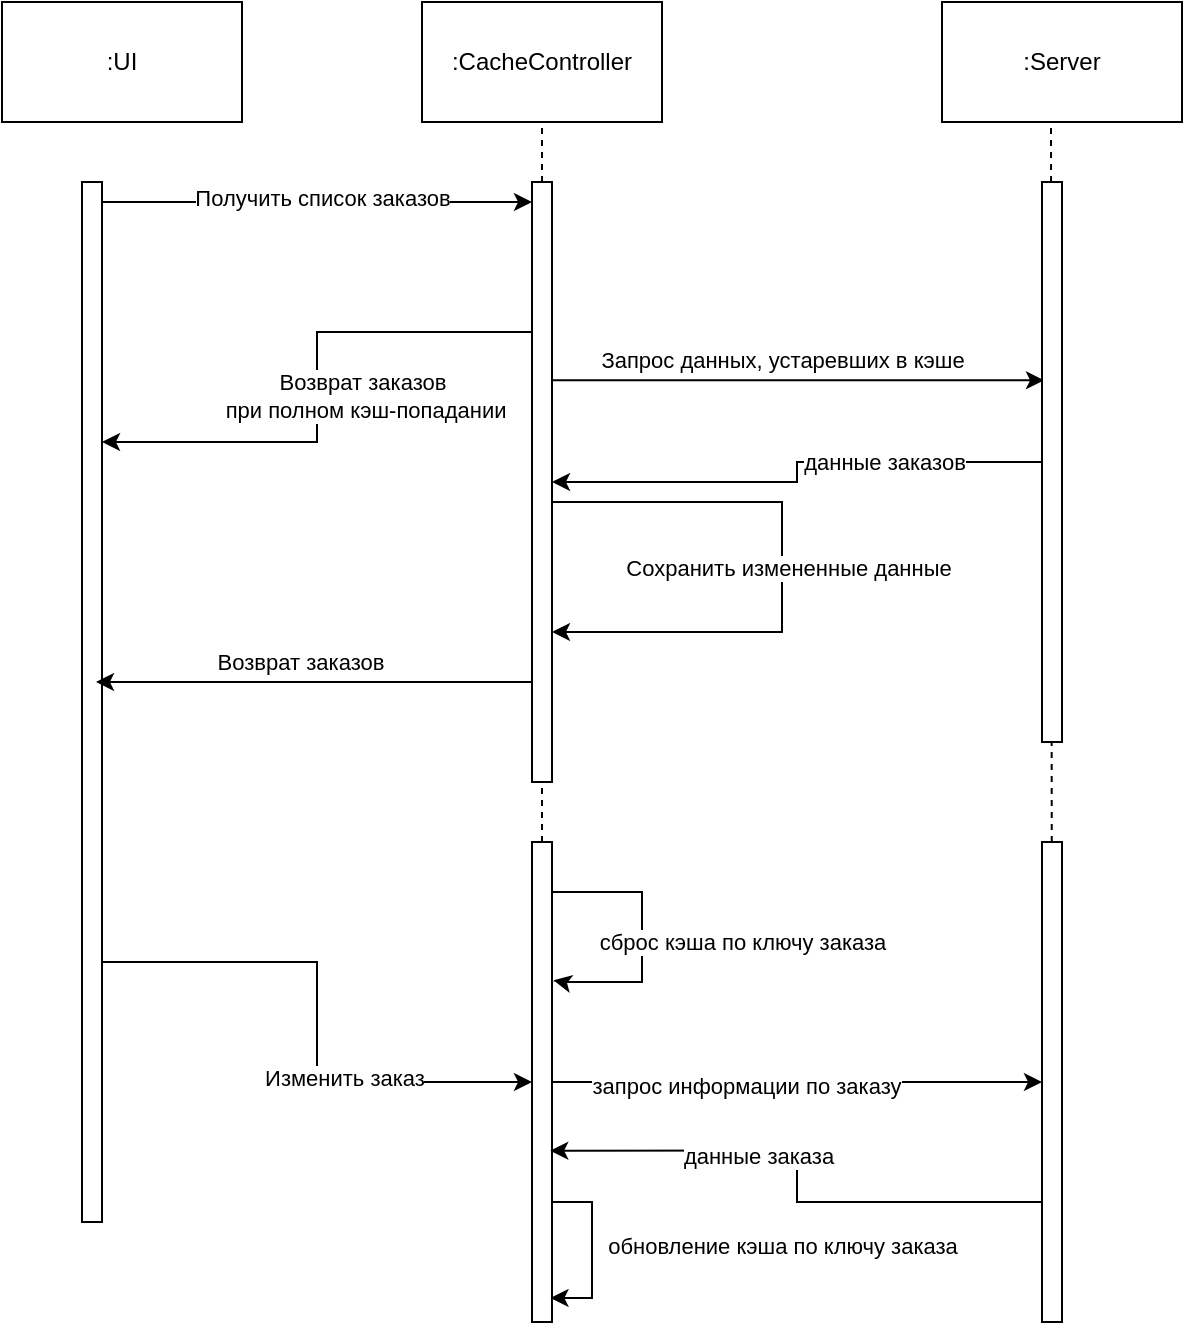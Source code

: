 <mxfile version="26.0.16">
  <diagram name="Страница — 1" id="8VhM9ABel-0-YZxPnkQ5">
    <mxGraphModel dx="1440" dy="2014" grid="1" gridSize="10" guides="1" tooltips="1" connect="1" arrows="1" fold="1" page="1" pageScale="1" pageWidth="827" pageHeight="1169" math="0" shadow="0">
      <root>
        <mxCell id="0" />
        <mxCell id="1" parent="0" />
        <mxCell id="Lla-iXu8tWMVxZyF6GUl-21" value="" style="endArrow=none;dashed=1;html=1;rounded=0;entryX=0.5;entryY=1;entryDx=0;entryDy=0;" edge="1" parent="1" source="Lla-iXu8tWMVxZyF6GUl-29">
          <mxGeometry width="50" height="50" relative="1" as="geometry">
            <mxPoint x="534.5" y="-500" as="sourcePoint" />
            <mxPoint x="534.5" y="-1040" as="targetPoint" />
          </mxGeometry>
        </mxCell>
        <mxCell id="Lla-iXu8tWMVxZyF6GUl-20" value="" style="endArrow=none;dashed=1;html=1;rounded=0;entryX=0.5;entryY=1;entryDx=0;entryDy=0;" edge="1" parent="1" source="Lla-iXu8tWMVxZyF6GUl-22" target="Lla-iXu8tWMVxZyF6GUl-5">
          <mxGeometry width="50" height="50" relative="1" as="geometry">
            <mxPoint x="280" y="-500" as="sourcePoint" />
            <mxPoint x="440" y="-780" as="targetPoint" />
          </mxGeometry>
        </mxCell>
        <mxCell id="Lla-iXu8tWMVxZyF6GUl-3" value=":UI" style="rounded=0;whiteSpace=wrap;html=1;" vertex="1" parent="1">
          <mxGeometry x="10" y="-1100" width="120" height="60" as="geometry" />
        </mxCell>
        <mxCell id="Lla-iXu8tWMVxZyF6GUl-4" value=":Server" style="rounded=0;whiteSpace=wrap;html=1;" vertex="1" parent="1">
          <mxGeometry x="480" y="-1100" width="120" height="60" as="geometry" />
        </mxCell>
        <mxCell id="Lla-iXu8tWMVxZyF6GUl-5" value=":CacheController" style="rounded=0;whiteSpace=wrap;html=1;" vertex="1" parent="1">
          <mxGeometry x="220" y="-1100" width="120" height="60" as="geometry" />
        </mxCell>
        <mxCell id="Lla-iXu8tWMVxZyF6GUl-9" style="edgeStyle=orthogonalEdgeStyle;rounded=0;orthogonalLoop=1;jettySize=auto;html=1;exitX=1;exitY=0;exitDx=0;exitDy=0;entryX=0;entryY=0;entryDx=0;entryDy=0;" edge="1" parent="1">
          <mxGeometry relative="1" as="geometry">
            <mxPoint x="60" y="-1000.0" as="sourcePoint" />
            <mxPoint x="275" y="-1000" as="targetPoint" />
          </mxGeometry>
        </mxCell>
        <mxCell id="Lla-iXu8tWMVxZyF6GUl-10" value="Получить список заказов" style="edgeLabel;html=1;align=center;verticalAlign=middle;resizable=0;points=[];" vertex="1" connectable="0" parent="Lla-iXu8tWMVxZyF6GUl-9">
          <mxGeometry x="-0.293" y="2" relative="1" as="geometry">
            <mxPoint x="34" as="offset" />
          </mxGeometry>
        </mxCell>
        <mxCell id="Lla-iXu8tWMVxZyF6GUl-24" style="edgeStyle=orthogonalEdgeStyle;rounded=0;orthogonalLoop=1;jettySize=auto;html=1;exitX=1;exitY=0.75;exitDx=0;exitDy=0;entryX=0;entryY=0.5;entryDx=0;entryDy=0;" edge="1" parent="1" source="Lla-iXu8tWMVxZyF6GUl-6" target="Lla-iXu8tWMVxZyF6GUl-22">
          <mxGeometry relative="1" as="geometry" />
        </mxCell>
        <mxCell id="Lla-iXu8tWMVxZyF6GUl-25" value="Изменить заказ" style="edgeLabel;html=1;align=center;verticalAlign=middle;resizable=0;points=[];" vertex="1" connectable="0" parent="Lla-iXu8tWMVxZyF6GUl-24">
          <mxGeometry x="0.312" y="3" relative="1" as="geometry">
            <mxPoint y="1" as="offset" />
          </mxGeometry>
        </mxCell>
        <mxCell id="Lla-iXu8tWMVxZyF6GUl-6" value="" style="rounded=0;whiteSpace=wrap;html=1;" vertex="1" parent="1">
          <mxGeometry x="50" y="-1010" width="10" height="520" as="geometry" />
        </mxCell>
        <mxCell id="Lla-iXu8tWMVxZyF6GUl-11" style="edgeStyle=orthogonalEdgeStyle;rounded=0;orthogonalLoop=1;jettySize=auto;html=1;exitX=1;exitY=0.25;exitDx=0;exitDy=0;entryX=0.1;entryY=0.354;entryDx=0;entryDy=0;entryPerimeter=0;" edge="1" parent="1" source="Lla-iXu8tWMVxZyF6GUl-7" target="Lla-iXu8tWMVxZyF6GUl-8">
          <mxGeometry relative="1" as="geometry">
            <Array as="points">
              <mxPoint x="285" y="-911" />
            </Array>
          </mxGeometry>
        </mxCell>
        <mxCell id="Lla-iXu8tWMVxZyF6GUl-12" value="Запрос данных, устаревших в кэше" style="edgeLabel;html=1;align=center;verticalAlign=middle;resizable=0;points=[];" vertex="1" connectable="0" parent="Lla-iXu8tWMVxZyF6GUl-11">
          <mxGeometry x="-0.241" y="1" relative="1" as="geometry">
            <mxPoint x="36" y="-9" as="offset" />
          </mxGeometry>
        </mxCell>
        <mxCell id="Lla-iXu8tWMVxZyF6GUl-15" style="edgeStyle=orthogonalEdgeStyle;rounded=0;orthogonalLoop=1;jettySize=auto;html=1;exitX=0;exitY=0.25;exitDx=0;exitDy=0;entryX=1;entryY=0.25;entryDx=0;entryDy=0;" edge="1" parent="1" source="Lla-iXu8tWMVxZyF6GUl-7" target="Lla-iXu8tWMVxZyF6GUl-6">
          <mxGeometry relative="1" as="geometry" />
        </mxCell>
        <mxCell id="Lla-iXu8tWMVxZyF6GUl-16" value="Возврат заказов&lt;div&gt;&amp;nbsp;при полном кэш-попадании&lt;/div&gt;" style="edgeLabel;html=1;align=center;verticalAlign=middle;resizable=0;points=[];" vertex="1" connectable="0" parent="Lla-iXu8tWMVxZyF6GUl-15">
          <mxGeometry x="0.181" relative="1" as="geometry">
            <mxPoint x="22" y="-20" as="offset" />
          </mxGeometry>
        </mxCell>
        <mxCell id="Lla-iXu8tWMVxZyF6GUl-18" style="edgeStyle=orthogonalEdgeStyle;rounded=0;orthogonalLoop=1;jettySize=auto;html=1;exitX=0;exitY=1;exitDx=0;exitDy=0;" edge="1" parent="1">
          <mxGeometry relative="1" as="geometry">
            <mxPoint x="285" y="-760.0" as="sourcePoint" />
            <mxPoint x="57" y="-760" as="targetPoint" />
            <Array as="points">
              <mxPoint x="170" y="-760" />
              <mxPoint x="170" y="-760" />
            </Array>
          </mxGeometry>
        </mxCell>
        <mxCell id="Lla-iXu8tWMVxZyF6GUl-19" value="Возврат заказов" style="edgeLabel;html=1;align=center;verticalAlign=middle;resizable=0;points=[];" vertex="1" connectable="0" parent="Lla-iXu8tWMVxZyF6GUl-18">
          <mxGeometry x="0.105" y="-3" relative="1" as="geometry">
            <mxPoint y="-7" as="offset" />
          </mxGeometry>
        </mxCell>
        <mxCell id="Lla-iXu8tWMVxZyF6GUl-7" value="" style="rounded=0;whiteSpace=wrap;html=1;" vertex="1" parent="1">
          <mxGeometry x="275" y="-1010" width="10" height="300" as="geometry" />
        </mxCell>
        <mxCell id="Lla-iXu8tWMVxZyF6GUl-34" style="edgeStyle=orthogonalEdgeStyle;rounded=0;orthogonalLoop=1;jettySize=auto;html=1;exitX=0;exitY=0.5;exitDx=0;exitDy=0;entryX=1;entryY=0.5;entryDx=0;entryDy=0;" edge="1" parent="1" source="Lla-iXu8tWMVxZyF6GUl-8" target="Lla-iXu8tWMVxZyF6GUl-7">
          <mxGeometry relative="1" as="geometry" />
        </mxCell>
        <mxCell id="Lla-iXu8tWMVxZyF6GUl-35" value="данные заказов" style="edgeLabel;html=1;align=center;verticalAlign=middle;resizable=0;points=[];" vertex="1" connectable="0" parent="Lla-iXu8tWMVxZyF6GUl-34">
          <mxGeometry x="-0.313" relative="1" as="geometry">
            <mxPoint x="8" as="offset" />
          </mxGeometry>
        </mxCell>
        <mxCell id="Lla-iXu8tWMVxZyF6GUl-8" value="" style="rounded=0;whiteSpace=wrap;html=1;" vertex="1" parent="1">
          <mxGeometry x="530" y="-1010" width="10" height="280" as="geometry" />
        </mxCell>
        <mxCell id="Lla-iXu8tWMVxZyF6GUl-13" style="edgeStyle=orthogonalEdgeStyle;rounded=0;orthogonalLoop=1;jettySize=auto;html=1;exitX=1;exitY=0.5;exitDx=0;exitDy=0;entryX=1;entryY=0.75;entryDx=0;entryDy=0;" edge="1" parent="1" source="Lla-iXu8tWMVxZyF6GUl-7" target="Lla-iXu8tWMVxZyF6GUl-7">
          <mxGeometry relative="1" as="geometry">
            <Array as="points">
              <mxPoint x="285" y="-850" />
              <mxPoint x="400" y="-850" />
              <mxPoint x="400" y="-785" />
            </Array>
          </mxGeometry>
        </mxCell>
        <mxCell id="Lla-iXu8tWMVxZyF6GUl-14" value="Сохранить измененные данные" style="edgeLabel;html=1;align=center;verticalAlign=middle;resizable=0;points=[];" vertex="1" connectable="0" parent="Lla-iXu8tWMVxZyF6GUl-13">
          <mxGeometry x="0.036" y="3" relative="1" as="geometry">
            <mxPoint as="offset" />
          </mxGeometry>
        </mxCell>
        <mxCell id="Lla-iXu8tWMVxZyF6GUl-23" value="" style="endArrow=none;dashed=1;html=1;rounded=0;entryX=0.5;entryY=1;entryDx=0;entryDy=0;" edge="1" parent="1" target="Lla-iXu8tWMVxZyF6GUl-22">
          <mxGeometry width="50" height="50" relative="1" as="geometry">
            <mxPoint x="280" y="-500" as="sourcePoint" />
            <mxPoint x="280" y="-1040" as="targetPoint" />
          </mxGeometry>
        </mxCell>
        <mxCell id="Lla-iXu8tWMVxZyF6GUl-28" style="edgeStyle=orthogonalEdgeStyle;rounded=0;orthogonalLoop=1;jettySize=auto;html=1;exitX=1;exitY=0.75;exitDx=0;exitDy=0;entryX=0;entryY=0.5;entryDx=0;entryDy=0;" edge="1" parent="1" source="Lla-iXu8tWMVxZyF6GUl-22" target="Lla-iXu8tWMVxZyF6GUl-29">
          <mxGeometry relative="1" as="geometry">
            <mxPoint x="520" y="-560" as="targetPoint" />
            <Array as="points">
              <mxPoint x="285" y="-560" />
            </Array>
          </mxGeometry>
        </mxCell>
        <mxCell id="Lla-iXu8tWMVxZyF6GUl-31" value="запрос информации по заказу" style="edgeLabel;html=1;align=center;verticalAlign=middle;resizable=0;points=[];" vertex="1" connectable="0" parent="Lla-iXu8tWMVxZyF6GUl-28">
          <mxGeometry x="0.026" y="-1" relative="1" as="geometry">
            <mxPoint y="1" as="offset" />
          </mxGeometry>
        </mxCell>
        <mxCell id="Lla-iXu8tWMVxZyF6GUl-22" value="" style="rounded=0;whiteSpace=wrap;html=1;" vertex="1" parent="1">
          <mxGeometry x="275" y="-680" width="10" height="240" as="geometry" />
        </mxCell>
        <mxCell id="Lla-iXu8tWMVxZyF6GUl-26" style="edgeStyle=orthogonalEdgeStyle;rounded=0;orthogonalLoop=1;jettySize=auto;html=1;entryX=1.075;entryY=0.288;entryDx=0;entryDy=0;entryPerimeter=0;" edge="1" parent="1" target="Lla-iXu8tWMVxZyF6GUl-22">
          <mxGeometry relative="1" as="geometry">
            <mxPoint x="285" y="-600" as="sourcePoint" />
            <mxPoint x="285" y="-630" as="targetPoint" />
            <Array as="points">
              <mxPoint x="285" y="-655" />
              <mxPoint x="330" y="-655" />
              <mxPoint x="330" y="-610" />
              <mxPoint x="290" y="-610" />
            </Array>
          </mxGeometry>
        </mxCell>
        <mxCell id="Lla-iXu8tWMVxZyF6GUl-27" value="сброс кэша по ключу заказа" style="edgeLabel;html=1;align=center;verticalAlign=middle;resizable=0;points=[];" vertex="1" connectable="0" parent="Lla-iXu8tWMVxZyF6GUl-26">
          <mxGeometry x="0.075" y="2" relative="1" as="geometry">
            <mxPoint x="48" y="23" as="offset" />
          </mxGeometry>
        </mxCell>
        <mxCell id="Lla-iXu8tWMVxZyF6GUl-30" value="" style="endArrow=none;dashed=1;html=1;rounded=0;entryX=0.5;entryY=1;entryDx=0;entryDy=0;" edge="1" parent="1" target="Lla-iXu8tWMVxZyF6GUl-29">
          <mxGeometry width="50" height="50" relative="1" as="geometry">
            <mxPoint x="534.5" y="-500" as="sourcePoint" />
            <mxPoint x="534.5" y="-1040" as="targetPoint" />
          </mxGeometry>
        </mxCell>
        <mxCell id="Lla-iXu8tWMVxZyF6GUl-29" value="" style="rounded=0;whiteSpace=wrap;html=1;" vertex="1" parent="1">
          <mxGeometry x="530" y="-680" width="10" height="240" as="geometry" />
        </mxCell>
        <mxCell id="Lla-iXu8tWMVxZyF6GUl-32" style="edgeStyle=orthogonalEdgeStyle;rounded=0;orthogonalLoop=1;jettySize=auto;html=1;exitX=1;exitY=0.75;exitDx=0;exitDy=0;entryX=0.925;entryY=0.95;entryDx=0;entryDy=0;entryPerimeter=0;" edge="1" parent="1" source="Lla-iXu8tWMVxZyF6GUl-22" target="Lla-iXu8tWMVxZyF6GUl-22">
          <mxGeometry relative="1" as="geometry" />
        </mxCell>
        <mxCell id="Lla-iXu8tWMVxZyF6GUl-33" value="обновление кэша по ключу заказа" style="edgeLabel;html=1;align=center;verticalAlign=middle;resizable=0;points=[];" vertex="1" connectable="0" parent="Lla-iXu8tWMVxZyF6GUl-32">
          <mxGeometry x="-0.065" y="1" relative="1" as="geometry">
            <mxPoint x="94" as="offset" />
          </mxGeometry>
        </mxCell>
        <mxCell id="Lla-iXu8tWMVxZyF6GUl-36" style="edgeStyle=orthogonalEdgeStyle;rounded=0;orthogonalLoop=1;jettySize=auto;html=1;exitX=0;exitY=0.75;exitDx=0;exitDy=0;entryX=0.912;entryY=0.643;entryDx=0;entryDy=0;entryPerimeter=0;" edge="1" parent="1" source="Lla-iXu8tWMVxZyF6GUl-29" target="Lla-iXu8tWMVxZyF6GUl-22">
          <mxGeometry relative="1" as="geometry" />
        </mxCell>
        <mxCell id="Lla-iXu8tWMVxZyF6GUl-37" value="данные заказа" style="edgeLabel;html=1;align=center;verticalAlign=middle;resizable=0;points=[];" vertex="1" connectable="0" parent="Lla-iXu8tWMVxZyF6GUl-36">
          <mxGeometry x="0.233" y="2" relative="1" as="geometry">
            <mxPoint as="offset" />
          </mxGeometry>
        </mxCell>
      </root>
    </mxGraphModel>
  </diagram>
</mxfile>
